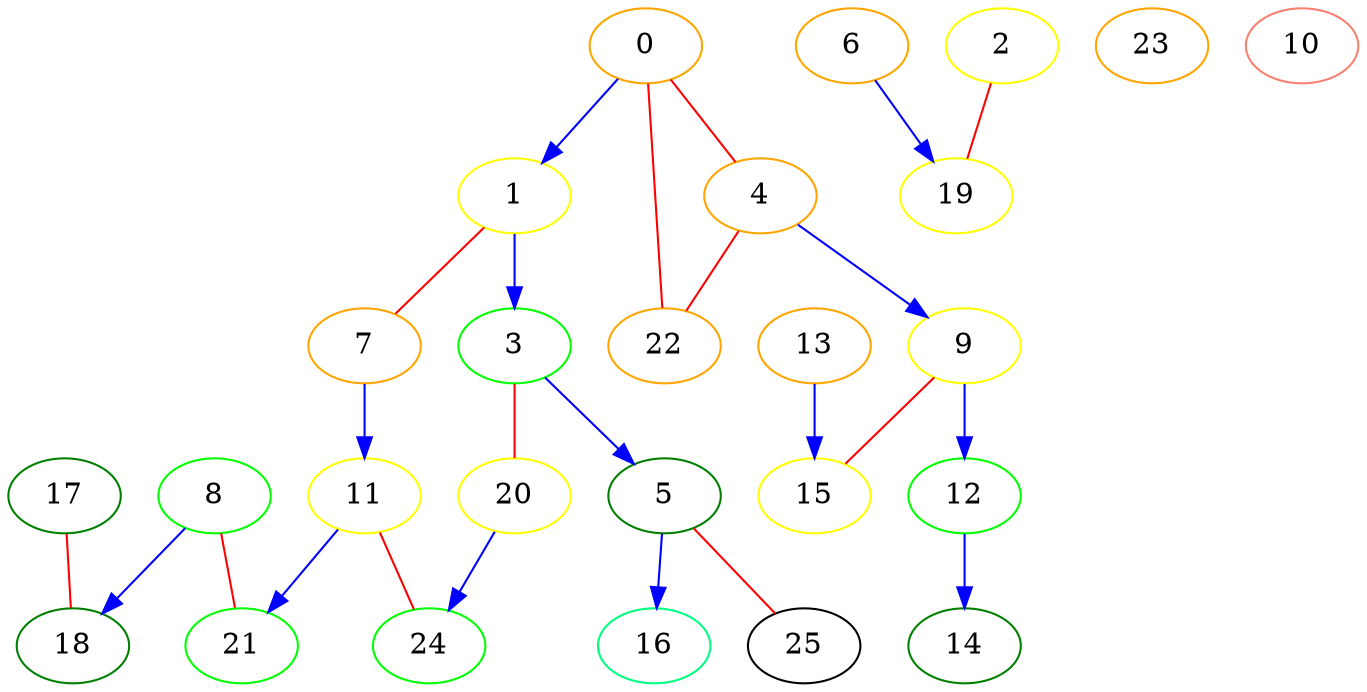 digraph {
	//0; 1; 2; 3; 4; 5; 6; 7; 8; 9; 10; 11; 12; 13; 14; 15; 16; 17; 18; 19; 20; 21; 22; 23; 24; 25; 

	//Enero [color="#FFA500"]
	7 [color="#FFA500"];
	6 [color="#FFA500"];
	0 [color="#FFA500"];
	4 [color="#FFA500"];
	22 [color="#FFA500"];
	23 [color="#FFA500"];
	13 [color="#FFA500"];

	//Febrero [color="#FFFF00"]
	20 [color="#FFFF00"];
	11 [color="#FFFF00"];
	9 [color="#FFFF00"];
	1 [color="#FFFF00"];
	19 [color="#FFFF00"];
	2 [color="#FFFF00"];
	15 [color="#FFFF00"];

	//Marzo [color="#00FF00"]
	12[color="#00FF00"];
	3[color="#00FF00"];
	21[color="#00FF00"];
	8[color="#00FF00"];
	24[color="#00FF00"];


	//Abril [color="#008000"]
	14[color="#008000"];
	5[color="#008000"];
	18[color="#008000"];
	17[color="#008000"];

	//Mayo [color="#00FF7F"]
	16[color="#00FF7F"];

	//Diciembre [color="#FA8072"]
	10[color="#FA8072"];

	subgraph Par {
		edge [dir=none, color=red]
		0 -> 4;
		0 -> 22;
		1 -> 7;
		2 -> 19;
		3 -> 20;
		4 -> 22;
		5 -> 25;
		8 -> 21;
		9 -> 15;
		11 -> 24;
		17 -> 18;
	}

	subgraph Pre {
		edge [color=blue]
		0 -> 1;
		1 -> 3;
		3 -> 5;
		4 -> 9;
		5 -> 16;
		6 -> 19;
		7 -> 11;
		8 -> 18;
		9 -> 12;
		11 -> 21;
		12 -> 14;
		13 -> 15;
		20 -> 24;
	}
}
